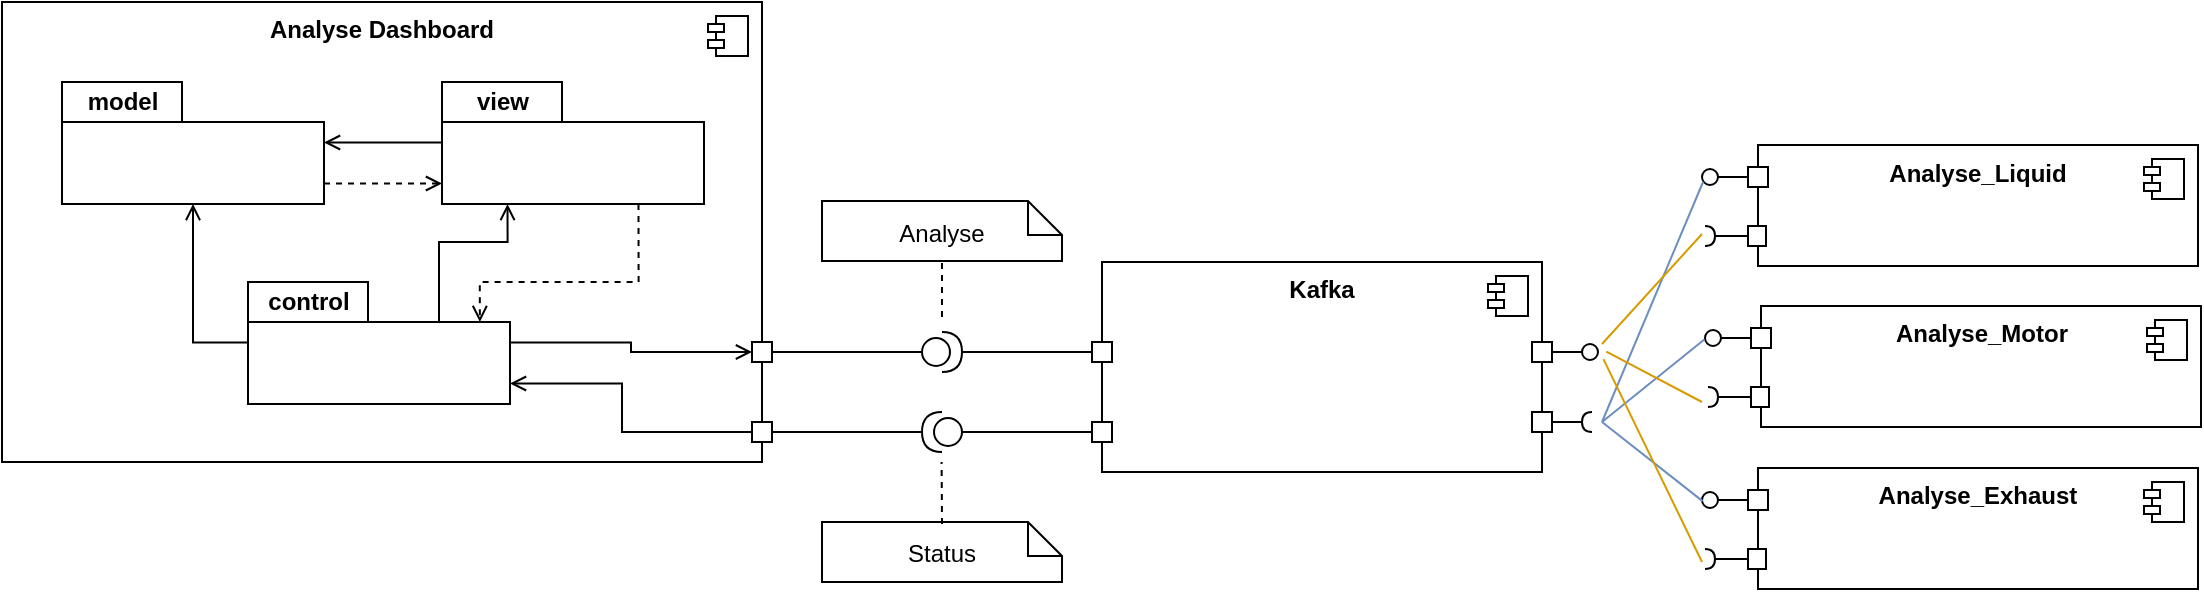 <mxfile version="21.7.5" type="embed">
  <diagram id="2gaVRdCJrTKNPid1YDr9" name="Seite-1">
    <mxGraphModel grid="1" page="1" gridSize="10" guides="1" tooltips="1" connect="1" arrows="1" fold="1" pageScale="1" pageWidth="827" pageHeight="1169" math="0" shadow="0">
      <root>
        <mxCell id="0" />
        <mxCell id="1" parent="0" />
        <mxCell id="DlzWUjjDJg-GiwyfnXhh-2" value="Analyse Dashboard" style="html=1;dropTarget=0;whiteSpace=wrap;horizontal=1;verticalAlign=top;fontStyle=1" vertex="1" parent="1">
          <mxGeometry x="160" y="220" width="380" height="230" as="geometry" />
        </mxCell>
        <mxCell id="DlzWUjjDJg-GiwyfnXhh-3" value="" style="shape=module;jettyWidth=8;jettyHeight=4;" vertex="1" parent="DlzWUjjDJg-GiwyfnXhh-2">
          <mxGeometry x="1" width="20" height="20" relative="1" as="geometry">
            <mxPoint x="-27" y="7" as="offset" />
          </mxGeometry>
        </mxCell>
        <mxCell id="DlzWUjjDJg-GiwyfnXhh-11" style="edgeStyle=orthogonalEdgeStyle;rounded=0;orthogonalLoop=1;jettySize=auto;html=1;exitX=0;exitY=0;exitDx=131;exitDy=50.75;exitPerimeter=0;entryX=0;entryY=0;entryDx=0;entryDy=50.75;entryPerimeter=0;dashed=1;endArrow=open;endFill=0;" edge="1" parent="1" source="DlzWUjjDJg-GiwyfnXhh-4" target="DlzWUjjDJg-GiwyfnXhh-6">
          <mxGeometry relative="1" as="geometry" />
        </mxCell>
        <mxCell id="DlzWUjjDJg-GiwyfnXhh-4" value="" style="shape=folder;fontStyle=1;spacingTop=10;tabWidth=60;tabHeight=20;tabPosition=left;html=1;whiteSpace=wrap;" vertex="1" parent="1">
          <mxGeometry x="190" y="260" width="131" height="61" as="geometry" />
        </mxCell>
        <mxCell id="DlzWUjjDJg-GiwyfnXhh-5" value="model" style="text;align=center;fontStyle=1;verticalAlign=middle;spacingLeft=3;spacingRight=3;strokeColor=none;rotatable=0;points=[[0,0.5],[1,0.5]];portConstraint=eastwest;html=1;" vertex="1" parent="1">
          <mxGeometry x="180" y="260" width="80" height="20" as="geometry" />
        </mxCell>
        <mxCell id="DlzWUjjDJg-GiwyfnXhh-10" style="edgeStyle=orthogonalEdgeStyle;rounded=0;orthogonalLoop=1;jettySize=auto;html=1;exitX=0;exitY=0;exitDx=0;exitDy=30.25;exitPerimeter=0;entryX=0;entryY=0;entryDx=131;entryDy=30.25;entryPerimeter=0;endArrow=open;endFill=0;" edge="1" parent="1" source="DlzWUjjDJg-GiwyfnXhh-6" target="DlzWUjjDJg-GiwyfnXhh-4">
          <mxGeometry relative="1" as="geometry" />
        </mxCell>
        <mxCell id="DlzWUjjDJg-GiwyfnXhh-14" style="edgeStyle=orthogonalEdgeStyle;rounded=0;orthogonalLoop=1;jettySize=auto;html=1;exitX=0.75;exitY=1;exitDx=0;exitDy=0;exitPerimeter=0;entryX=0.885;entryY=0.328;entryDx=0;entryDy=0;entryPerimeter=0;dashed=1;endArrow=open;endFill=0;" edge="1" parent="1" source="DlzWUjjDJg-GiwyfnXhh-6" target="DlzWUjjDJg-GiwyfnXhh-8">
          <mxGeometry relative="1" as="geometry">
            <Array as="points">
              <mxPoint x="478" y="360" />
              <mxPoint x="399" y="360" />
            </Array>
          </mxGeometry>
        </mxCell>
        <mxCell id="DlzWUjjDJg-GiwyfnXhh-6" value="" style="shape=folder;fontStyle=1;spacingTop=10;tabWidth=60;tabHeight=20;tabPosition=left;html=1;whiteSpace=wrap;" vertex="1" parent="1">
          <mxGeometry x="380" y="260" width="131" height="61" as="geometry" />
        </mxCell>
        <mxCell id="DlzWUjjDJg-GiwyfnXhh-7" value="view" style="text;align=center;fontStyle=1;verticalAlign=middle;spacingLeft=3;spacingRight=3;strokeColor=none;rotatable=0;points=[[0,0.5],[1,0.5]];portConstraint=eastwest;html=1;" vertex="1" parent="1">
          <mxGeometry x="370" y="260" width="80" height="20" as="geometry" />
        </mxCell>
        <mxCell id="DlzWUjjDJg-GiwyfnXhh-12" style="edgeStyle=orthogonalEdgeStyle;rounded=0;orthogonalLoop=1;jettySize=auto;html=1;exitX=0;exitY=0;exitDx=0;exitDy=30.25;exitPerimeter=0;entryX=0.5;entryY=1;entryDx=0;entryDy=0;entryPerimeter=0;endArrow=open;endFill=0;" edge="1" parent="1" source="DlzWUjjDJg-GiwyfnXhh-8" target="DlzWUjjDJg-GiwyfnXhh-4">
          <mxGeometry relative="1" as="geometry" />
        </mxCell>
        <mxCell id="DlzWUjjDJg-GiwyfnXhh-13" style="edgeStyle=orthogonalEdgeStyle;rounded=0;orthogonalLoop=1;jettySize=auto;html=1;exitX=0;exitY=0;exitDx=95.5;exitDy=20;exitPerimeter=0;entryX=0.25;entryY=1;entryDx=0;entryDy=0;entryPerimeter=0;endArrow=open;endFill=0;" edge="1" parent="1" source="DlzWUjjDJg-GiwyfnXhh-8" target="DlzWUjjDJg-GiwyfnXhh-6">
          <mxGeometry relative="1" as="geometry" />
        </mxCell>
        <mxCell id="71v9qClDpI3k5Kvr2Qce-1" style="edgeStyle=orthogonalEdgeStyle;rounded=0;orthogonalLoop=1;jettySize=auto;html=1;exitX=0;exitY=0;exitDx=131;exitDy=30.25;exitPerimeter=0;entryX=0;entryY=0;entryDx=0;entryDy=5;entryPerimeter=0;endArrow=open;endFill=0;" edge="1" parent="1" source="DlzWUjjDJg-GiwyfnXhh-8" target="3bf01RbrqpIDcsSYwhLc-1">
          <mxGeometry relative="1" as="geometry" />
        </mxCell>
        <mxCell id="DlzWUjjDJg-GiwyfnXhh-8" value="" style="shape=folder;fontStyle=1;spacingTop=10;tabWidth=60;tabHeight=20;tabPosition=left;html=1;whiteSpace=wrap;" vertex="1" parent="1">
          <mxGeometry x="283" y="360" width="131" height="61" as="geometry" />
        </mxCell>
        <mxCell id="DlzWUjjDJg-GiwyfnXhh-9" value="control" style="text;align=center;fontStyle=1;verticalAlign=middle;spacingLeft=3;spacingRight=3;strokeColor=none;rotatable=0;points=[[0,0.5],[1,0.5]];portConstraint=eastwest;html=1;" vertex="1" parent="1">
          <mxGeometry x="273" y="360" width="80" height="20" as="geometry" />
        </mxCell>
        <mxCell id="71v9qClDpI3k5Kvr2Qce-2" style="edgeStyle=orthogonalEdgeStyle;rounded=0;orthogonalLoop=1;jettySize=auto;html=1;curved=0;exitX=0;exitY=0;exitDx=0;exitDy=5;exitPerimeter=0;entryX=0;entryY=0;entryDx=131;entryDy=50.75;entryPerimeter=0;endArrow=open;endFill=0;" edge="1" parent="1" source="DlzWUjjDJg-GiwyfnXhh-15" target="DlzWUjjDJg-GiwyfnXhh-8">
          <mxGeometry relative="1" as="geometry">
            <Array as="points">
              <mxPoint x="470" y="435" />
              <mxPoint x="470" y="411" />
            </Array>
          </mxGeometry>
        </mxCell>
        <mxCell id="DlzWUjjDJg-GiwyfnXhh-15" value="" style="html=1;points=[[0,0,0,0,5],[0,1,0,0,-5],[1,0,0,0,5],[1,1,0,0,-5]];perimeter=orthogonalPerimeter;outlineConnect=0;targetShapes=umlLifeline;portConstraint=eastwest;newEdgeStyle={&quot;curved&quot;:0,&quot;rounded&quot;:0};" vertex="1" parent="1">
          <mxGeometry x="535" y="430" width="10" height="10" as="geometry" />
        </mxCell>
        <mxCell id="3bf01RbrqpIDcsSYwhLc-1" value="" style="html=1;points=[[0,0,0,0,5],[0,1,0,0,-5],[1,0,0,0,5],[1,1,0,0,-5]];perimeter=orthogonalPerimeter;outlineConnect=0;targetShapes=umlLifeline;portConstraint=eastwest;newEdgeStyle={&quot;curved&quot;:0,&quot;rounded&quot;:0};" vertex="1" parent="1">
          <mxGeometry x="535" y="390" width="10" height="10" as="geometry" />
        </mxCell>
        <mxCell id="3bf01RbrqpIDcsSYwhLc-7" value="Kafka" style="html=1;dropTarget=0;whiteSpace=wrap;horizontal=1;verticalAlign=top;fontStyle=1" vertex="1" parent="1">
          <mxGeometry x="710" y="350" width="220" height="105" as="geometry" />
        </mxCell>
        <mxCell id="3bf01RbrqpIDcsSYwhLc-8" value="" style="shape=module;jettyWidth=8;jettyHeight=4;" vertex="1" parent="3bf01RbrqpIDcsSYwhLc-7">
          <mxGeometry x="1" width="20" height="20" relative="1" as="geometry">
            <mxPoint x="-27" y="7" as="offset" />
          </mxGeometry>
        </mxCell>
        <mxCell id="3bf01RbrqpIDcsSYwhLc-9" value="" style="html=1;points=[[0,0,0,0,5],[0,1,0,0,-5],[1,0,0,0,5],[1,1,0,0,-5]];perimeter=orthogonalPerimeter;outlineConnect=0;targetShapes=umlLifeline;portConstraint=eastwest;newEdgeStyle={&quot;curved&quot;:0,&quot;rounded&quot;:0};" vertex="1" parent="1">
          <mxGeometry x="705" y="430" width="10" height="10" as="geometry" />
        </mxCell>
        <mxCell id="3bf01RbrqpIDcsSYwhLc-11" value="" style="html=1;points=[[0,0,0,0,5],[0,1,0,0,-5],[1,0,0,0,5],[1,1,0,0,-5]];perimeter=orthogonalPerimeter;outlineConnect=0;targetShapes=umlLifeline;portConstraint=eastwest;newEdgeStyle={&quot;curved&quot;:0,&quot;rounded&quot;:0};" vertex="1" parent="1">
          <mxGeometry x="705" y="390" width="10" height="10" as="geometry" />
        </mxCell>
        <mxCell id="3bf01RbrqpIDcsSYwhLc-14" style="edgeStyle=orthogonalEdgeStyle;rounded=0;orthogonalLoop=1;jettySize=auto;html=1;entryX=0;entryY=0;entryDx=0;entryDy=5;entryPerimeter=0;endArrow=none;endFill=0;" edge="1" parent="1" source="3bf01RbrqpIDcsSYwhLc-13" target="3bf01RbrqpIDcsSYwhLc-11">
          <mxGeometry relative="1" as="geometry" />
        </mxCell>
        <mxCell id="3bf01RbrqpIDcsSYwhLc-15" style="edgeStyle=orthogonalEdgeStyle;rounded=0;orthogonalLoop=1;jettySize=auto;html=1;exitX=0;exitY=0.5;exitDx=0;exitDy=0;exitPerimeter=0;entryX=1;entryY=0;entryDx=0;entryDy=5;entryPerimeter=0;endArrow=none;endFill=0;" edge="1" parent="1" source="3bf01RbrqpIDcsSYwhLc-13" target="3bf01RbrqpIDcsSYwhLc-1">
          <mxGeometry relative="1" as="geometry" />
        </mxCell>
        <mxCell id="3bf01RbrqpIDcsSYwhLc-13" value="" style="shape=providedRequiredInterface;html=1;verticalLabelPosition=bottom;sketch=0;" vertex="1" parent="1">
          <mxGeometry x="620" y="385" width="20" height="20" as="geometry" />
        </mxCell>
        <mxCell id="3bf01RbrqpIDcsSYwhLc-17" style="edgeStyle=orthogonalEdgeStyle;rounded=0;orthogonalLoop=1;jettySize=auto;html=1;exitX=1;exitY=0.5;exitDx=0;exitDy=0;exitPerimeter=0;endArrow=none;endFill=0;" edge="1" parent="1" source="3bf01RbrqpIDcsSYwhLc-16" target="DlzWUjjDJg-GiwyfnXhh-15">
          <mxGeometry relative="1" as="geometry" />
        </mxCell>
        <mxCell id="3bf01RbrqpIDcsSYwhLc-18" style="edgeStyle=orthogonalEdgeStyle;rounded=0;orthogonalLoop=1;jettySize=auto;html=1;exitX=0;exitY=0.5;exitDx=0;exitDy=0;exitPerimeter=0;entryX=0;entryY=0;entryDx=0;entryDy=5;entryPerimeter=0;endArrow=none;endFill=0;" edge="1" parent="1" source="3bf01RbrqpIDcsSYwhLc-16" target="3bf01RbrqpIDcsSYwhLc-9">
          <mxGeometry relative="1" as="geometry" />
        </mxCell>
        <mxCell id="3bf01RbrqpIDcsSYwhLc-16" value="" style="shape=providedRequiredInterface;html=1;verticalLabelPosition=bottom;sketch=0;rotation=-180;" vertex="1" parent="1">
          <mxGeometry x="620" y="425" width="20" height="20" as="geometry" />
        </mxCell>
        <mxCell id="3bf01RbrqpIDcsSYwhLc-19" value="" style="shape=note2;boundedLbl=1;whiteSpace=wrap;html=1;size=17;verticalAlign=top;align=center;" vertex="1" parent="1">
          <mxGeometry x="570" y="319.5" width="120" height="30" as="geometry" />
        </mxCell>
        <mxCell id="3bf01RbrqpIDcsSYwhLc-21" style="edgeStyle=orthogonalEdgeStyle;rounded=0;orthogonalLoop=1;jettySize=auto;html=1;exitX=0.5;exitY=1;exitDx=0;exitDy=0;endArrow=none;endFill=0;dashed=1;" edge="1" parent="1" source="3bf01RbrqpIDcsSYwhLc-20">
          <mxGeometry relative="1" as="geometry">
            <mxPoint x="630" y="380" as="targetPoint" />
          </mxGeometry>
        </mxCell>
        <mxCell id="3bf01RbrqpIDcsSYwhLc-20" value="Analyse" style="text;html=1;strokeColor=none;fillColor=none;align=center;verticalAlign=middle;whiteSpace=wrap;rounded=0;" vertex="1" parent="1">
          <mxGeometry x="570" y="320.5" width="120" height="30" as="geometry" />
        </mxCell>
        <mxCell id="3bf01RbrqpIDcsSYwhLc-22" value="" style="shape=note2;boundedLbl=1;whiteSpace=wrap;html=1;size=17;verticalAlign=top;align=center;" vertex="1" parent="1">
          <mxGeometry x="570" y="480" width="120" height="30" as="geometry" />
        </mxCell>
        <mxCell id="3bf01RbrqpIDcsSYwhLc-24" style="edgeStyle=orthogonalEdgeStyle;rounded=0;orthogonalLoop=1;jettySize=auto;html=1;exitX=0.5;exitY=0;exitDx=0;exitDy=0;endArrow=none;endFill=0;dashed=1;" edge="1" parent="1" source="3bf01RbrqpIDcsSYwhLc-23">
          <mxGeometry relative="1" as="geometry">
            <mxPoint x="629.8" y="450" as="targetPoint" />
          </mxGeometry>
        </mxCell>
        <mxCell id="3bf01RbrqpIDcsSYwhLc-23" value="Status" style="text;html=1;strokeColor=none;fillColor=none;align=center;verticalAlign=middle;whiteSpace=wrap;rounded=0;" vertex="1" parent="1">
          <mxGeometry x="570" y="481" width="120" height="30" as="geometry" />
        </mxCell>
        <mxCell id="ueS23Mqm6cMCLcUG-6MW-4" value="Analyse_Liquid" style="html=1;dropTarget=0;whiteSpace=wrap;horizontal=1;verticalAlign=top;fontStyle=1" vertex="1" parent="1">
          <mxGeometry x="1038" y="291.5" width="220" height="60.5" as="geometry" />
        </mxCell>
        <mxCell id="ueS23Mqm6cMCLcUG-6MW-5" value="" style="shape=module;jettyWidth=8;jettyHeight=4;" vertex="1" parent="ueS23Mqm6cMCLcUG-6MW-4">
          <mxGeometry x="1" width="20" height="20" relative="1" as="geometry">
            <mxPoint x="-27" y="7" as="offset" />
          </mxGeometry>
        </mxCell>
        <mxCell id="ueS23Mqm6cMCLcUG-6MW-19" value="" style="html=1;rounded=0;" vertex="1" parent="1">
          <mxGeometry x="1033" y="302.5" width="10" height="10" as="geometry" />
        </mxCell>
        <mxCell id="ueS23Mqm6cMCLcUG-6MW-20" value="" style="endArrow=none;html=1;rounded=0;align=center;verticalAlign=top;endFill=0;labelBackgroundColor=none;endSize=2;" edge="1" parent="1" source="ueS23Mqm6cMCLcUG-6MW-19" target="ueS23Mqm6cMCLcUG-6MW-21">
          <mxGeometry relative="1" as="geometry" />
        </mxCell>
        <mxCell id="ueS23Mqm6cMCLcUG-6MW-21" value="" style="ellipse;html=1;fontSize=11;align=center;fillColor=none;points=[];aspect=fixed;resizable=0;verticalAlign=bottom;labelPosition=center;verticalLabelPosition=top;flipH=1;" vertex="1" parent="1">
          <mxGeometry x="1010" y="303.5" width="8" height="8" as="geometry" />
        </mxCell>
        <mxCell id="ueS23Mqm6cMCLcUG-6MW-34" value="" style="html=1;rounded=0;flipV=0;flipH=0;" vertex="1" parent="1">
          <mxGeometry x="1033" y="332" width="9" height="10" as="geometry" />
        </mxCell>
        <mxCell id="ueS23Mqm6cMCLcUG-6MW-35" value="" style="endArrow=none;html=1;rounded=0;align=center;verticalAlign=top;endFill=0;labelBackgroundColor=none;endSize=2;" edge="1" parent="1" source="ueS23Mqm6cMCLcUG-6MW-34" target="ueS23Mqm6cMCLcUG-6MW-36">
          <mxGeometry relative="1" as="geometry" />
        </mxCell>
        <mxCell id="ueS23Mqm6cMCLcUG-6MW-36" value="" style="shape=requiredInterface;html=1;fontSize=11;align=center;fillColor=none;points=[];aspect=fixed;resizable=0;verticalAlign=bottom;labelPosition=center;verticalLabelPosition=top;flipH=0;flipV=0;" vertex="1" parent="1">
          <mxGeometry x="1011.5" y="332" width="5" height="10" as="geometry" />
        </mxCell>
        <mxCell id="ueS23Mqm6cMCLcUG-6MW-37" value="Analyse_Motor" style="html=1;dropTarget=0;whiteSpace=wrap;horizontal=1;verticalAlign=top;fontStyle=1" vertex="1" parent="1">
          <mxGeometry x="1039.5" y="372" width="220" height="60.5" as="geometry" />
        </mxCell>
        <mxCell id="ueS23Mqm6cMCLcUG-6MW-38" value="" style="shape=module;jettyWidth=8;jettyHeight=4;" vertex="1" parent="ueS23Mqm6cMCLcUG-6MW-37">
          <mxGeometry x="1" width="20" height="20" relative="1" as="geometry">
            <mxPoint x="-27" y="7" as="offset" />
          </mxGeometry>
        </mxCell>
        <mxCell id="ueS23Mqm6cMCLcUG-6MW-39" value="" style="html=1;rounded=0;" vertex="1" parent="1">
          <mxGeometry x="1034.5" y="383" width="10" height="10" as="geometry" />
        </mxCell>
        <mxCell id="ueS23Mqm6cMCLcUG-6MW-40" value="" style="endArrow=none;html=1;rounded=0;align=center;verticalAlign=top;endFill=0;labelBackgroundColor=none;endSize=2;" edge="1" parent="1" source="ueS23Mqm6cMCLcUG-6MW-39" target="ueS23Mqm6cMCLcUG-6MW-41">
          <mxGeometry relative="1" as="geometry" />
        </mxCell>
        <mxCell id="ueS23Mqm6cMCLcUG-6MW-41" value="" style="ellipse;html=1;fontSize=11;align=center;fillColor=none;points=[];aspect=fixed;resizable=0;verticalAlign=bottom;labelPosition=center;verticalLabelPosition=top;flipH=1;" vertex="1" parent="1">
          <mxGeometry x="1011.5" y="384" width="8" height="8" as="geometry" />
        </mxCell>
        <mxCell id="ueS23Mqm6cMCLcUG-6MW-42" value="" style="html=1;rounded=0;flipV=0;flipH=0;" vertex="1" parent="1">
          <mxGeometry x="1034.5" y="412.5" width="9" height="10" as="geometry" />
        </mxCell>
        <mxCell id="ueS23Mqm6cMCLcUG-6MW-43" value="" style="endArrow=none;html=1;rounded=0;align=center;verticalAlign=top;endFill=0;labelBackgroundColor=none;endSize=2;" edge="1" parent="1" source="ueS23Mqm6cMCLcUG-6MW-42" target="ueS23Mqm6cMCLcUG-6MW-44">
          <mxGeometry relative="1" as="geometry" />
        </mxCell>
        <mxCell id="ueS23Mqm6cMCLcUG-6MW-44" value="" style="shape=requiredInterface;html=1;fontSize=11;align=center;fillColor=none;points=[];aspect=fixed;resizable=0;verticalAlign=bottom;labelPosition=center;verticalLabelPosition=top;flipH=0;flipV=0;" vertex="1" parent="1">
          <mxGeometry x="1013" y="412.5" width="5" height="10" as="geometry" />
        </mxCell>
        <mxCell id="ueS23Mqm6cMCLcUG-6MW-45" value="Analyse_Exhaust" style="html=1;dropTarget=0;whiteSpace=wrap;horizontal=1;verticalAlign=top;fontStyle=1" vertex="1" parent="1">
          <mxGeometry x="1038" y="453" width="220" height="60.5" as="geometry" />
        </mxCell>
        <mxCell id="ueS23Mqm6cMCLcUG-6MW-46" value="" style="shape=module;jettyWidth=8;jettyHeight=4;" vertex="1" parent="ueS23Mqm6cMCLcUG-6MW-45">
          <mxGeometry x="1" width="20" height="20" relative="1" as="geometry">
            <mxPoint x="-27" y="7" as="offset" />
          </mxGeometry>
        </mxCell>
        <mxCell id="ueS23Mqm6cMCLcUG-6MW-47" value="" style="html=1;rounded=0;" vertex="1" parent="1">
          <mxGeometry x="1033" y="464" width="10" height="10" as="geometry" />
        </mxCell>
        <mxCell id="ueS23Mqm6cMCLcUG-6MW-48" value="" style="endArrow=none;html=1;rounded=0;align=center;verticalAlign=top;endFill=0;labelBackgroundColor=none;endSize=2;" edge="1" parent="1" source="ueS23Mqm6cMCLcUG-6MW-47" target="ueS23Mqm6cMCLcUG-6MW-49">
          <mxGeometry relative="1" as="geometry" />
        </mxCell>
        <mxCell id="ueS23Mqm6cMCLcUG-6MW-49" value="" style="ellipse;html=1;fontSize=11;align=center;fillColor=none;points=[];aspect=fixed;resizable=0;verticalAlign=bottom;labelPosition=center;verticalLabelPosition=top;flipH=1;" vertex="1" parent="1">
          <mxGeometry x="1010" y="465" width="8" height="8" as="geometry" />
        </mxCell>
        <mxCell id="ueS23Mqm6cMCLcUG-6MW-50" value="" style="html=1;rounded=0;flipV=0;flipH=0;" vertex="1" parent="1">
          <mxGeometry x="1033" y="493.5" width="9" height="10" as="geometry" />
        </mxCell>
        <mxCell id="ueS23Mqm6cMCLcUG-6MW-51" value="" style="endArrow=none;html=1;rounded=0;align=center;verticalAlign=top;endFill=0;labelBackgroundColor=none;endSize=2;" edge="1" parent="1" source="ueS23Mqm6cMCLcUG-6MW-50" target="ueS23Mqm6cMCLcUG-6MW-52">
          <mxGeometry relative="1" as="geometry" />
        </mxCell>
        <mxCell id="ueS23Mqm6cMCLcUG-6MW-52" value="" style="shape=requiredInterface;html=1;fontSize=11;align=center;fillColor=none;points=[];aspect=fixed;resizable=0;verticalAlign=bottom;labelPosition=center;verticalLabelPosition=top;flipH=0;flipV=0;" vertex="1" parent="1">
          <mxGeometry x="1011.5" y="493.5" width="5" height="10" as="geometry" />
        </mxCell>
        <mxCell id="ueS23Mqm6cMCLcUG-6MW-53" value="" style="html=1;rounded=0;" vertex="1" parent="1">
          <mxGeometry x="925" y="390" width="10" height="10" as="geometry" />
        </mxCell>
        <mxCell id="ueS23Mqm6cMCLcUG-6MW-54" value="" style="endArrow=none;html=1;rounded=0;align=center;verticalAlign=top;endFill=0;labelBackgroundColor=none;endSize=2;" edge="1" parent="1" source="ueS23Mqm6cMCLcUG-6MW-53" target="ueS23Mqm6cMCLcUG-6MW-55">
          <mxGeometry relative="1" as="geometry" />
        </mxCell>
        <mxCell id="ueS23Mqm6cMCLcUG-6MW-55" value="" style="ellipse;html=1;fontSize=11;align=center;fillColor=none;points=[];aspect=fixed;resizable=0;verticalAlign=bottom;labelPosition=center;verticalLabelPosition=top;flipH=1;" vertex="1" parent="1">
          <mxGeometry x="950" y="391" width="8" height="8" as="geometry" />
        </mxCell>
        <mxCell id="ueS23Mqm6cMCLcUG-6MW-56" value="" style="html=1;rounded=0;" vertex="1" parent="1">
          <mxGeometry x="925" y="425" width="10" height="10" as="geometry" />
        </mxCell>
        <mxCell id="ueS23Mqm6cMCLcUG-6MW-57" value="" style="endArrow=none;html=1;rounded=0;align=center;verticalAlign=top;endFill=0;labelBackgroundColor=none;endSize=2;" edge="1" parent="1" source="ueS23Mqm6cMCLcUG-6MW-56" target="ueS23Mqm6cMCLcUG-6MW-58">
          <mxGeometry relative="1" as="geometry" />
        </mxCell>
        <mxCell id="ueS23Mqm6cMCLcUG-6MW-60" value="" style="rounded=0;orthogonalLoop=1;jettySize=auto;html=1;endArrow=none;endFill=0;fillColor=#dae8fc;strokeColor=#6c8ebf;entryX=0.928;entryY=0.796;entryDx=0;entryDy=0;entryPerimeter=0;" edge="1" parent="1" target="ueS23Mqm6cMCLcUG-6MW-21">
          <mxGeometry relative="1" as="geometry">
            <mxPoint x="960" y="430" as="sourcePoint" />
            <mxPoint x="980" y="340" as="targetPoint" />
          </mxGeometry>
        </mxCell>
        <mxCell id="ueS23Mqm6cMCLcUG-6MW-58" value="" style="shape=requiredInterface;html=1;fontSize=11;align=center;fillColor=none;points=[];aspect=fixed;resizable=0;verticalAlign=bottom;labelPosition=center;verticalLabelPosition=top;flipH=1;" vertex="1" parent="1">
          <mxGeometry x="950" y="425" width="5" height="10" as="geometry" />
        </mxCell>
        <mxCell id="ueS23Mqm6cMCLcUG-6MW-61" value="" style="rounded=0;orthogonalLoop=1;jettySize=auto;html=1;entryX=1.043;entryY=0.589;entryDx=0;entryDy=0;entryPerimeter=0;endArrow=none;endFill=0;fillColor=#dae8fc;strokeColor=#6c8ebf;" edge="1" parent="1" target="ueS23Mqm6cMCLcUG-6MW-41">
          <mxGeometry relative="1" as="geometry">
            <mxPoint x="960" y="430" as="sourcePoint" />
            <mxPoint x="991" y="345" as="targetPoint" />
          </mxGeometry>
        </mxCell>
        <mxCell id="ueS23Mqm6cMCLcUG-6MW-62" value="" style="rounded=0;orthogonalLoop=1;jettySize=auto;html=1;endArrow=none;endFill=0;fillColor=#dae8fc;strokeColor=#6c8ebf;entryX=0.964;entryY=0.572;entryDx=0;entryDy=0;entryPerimeter=0;" edge="1" parent="1" target="ueS23Mqm6cMCLcUG-6MW-49">
          <mxGeometry relative="1" as="geometry">
            <mxPoint x="960" y="430" as="sourcePoint" />
            <mxPoint x="980" y="490" as="targetPoint" />
          </mxGeometry>
        </mxCell>
        <mxCell id="ueS23Mqm6cMCLcUG-6MW-63" value="" style="rounded=0;orthogonalLoop=1;jettySize=auto;html=1;endArrow=none;endFill=0;fillColor=#ffe6cc;strokeColor=#d79b00;" edge="1" parent="1">
          <mxGeometry relative="1" as="geometry">
            <mxPoint x="960" y="391" as="sourcePoint" />
            <mxPoint x="1010" y="336" as="targetPoint" />
          </mxGeometry>
        </mxCell>
        <mxCell id="ueS23Mqm6cMCLcUG-6MW-65" value="" style="rounded=0;orthogonalLoop=1;jettySize=auto;html=1;endArrow=none;endFill=0;fillColor=#ffe6cc;strokeColor=#d79b00;exitX=-0.522;exitY=0.475;exitDx=0;exitDy=0;exitPerimeter=0;" edge="1" parent="1">
          <mxGeometry relative="1" as="geometry">
            <mxPoint x="962.176" y="394.8" as="sourcePoint" />
            <mxPoint x="1010" y="420" as="targetPoint" />
          </mxGeometry>
        </mxCell>
        <mxCell id="ueS23Mqm6cMCLcUG-6MW-66" value="" style="rounded=0;orthogonalLoop=1;jettySize=auto;html=1;endArrow=none;endFill=0;fillColor=#ffe6cc;strokeColor=#d79b00;exitX=-0.341;exitY=0.946;exitDx=0;exitDy=0;exitPerimeter=0;" edge="1" parent="1" source="ueS23Mqm6cMCLcUG-6MW-55">
          <mxGeometry relative="1" as="geometry">
            <mxPoint x="970" y="401" as="sourcePoint" />
            <mxPoint x="1010" y="500" as="targetPoint" />
          </mxGeometry>
        </mxCell>
      </root>
    </mxGraphModel>
  </diagram>
</mxfile>
